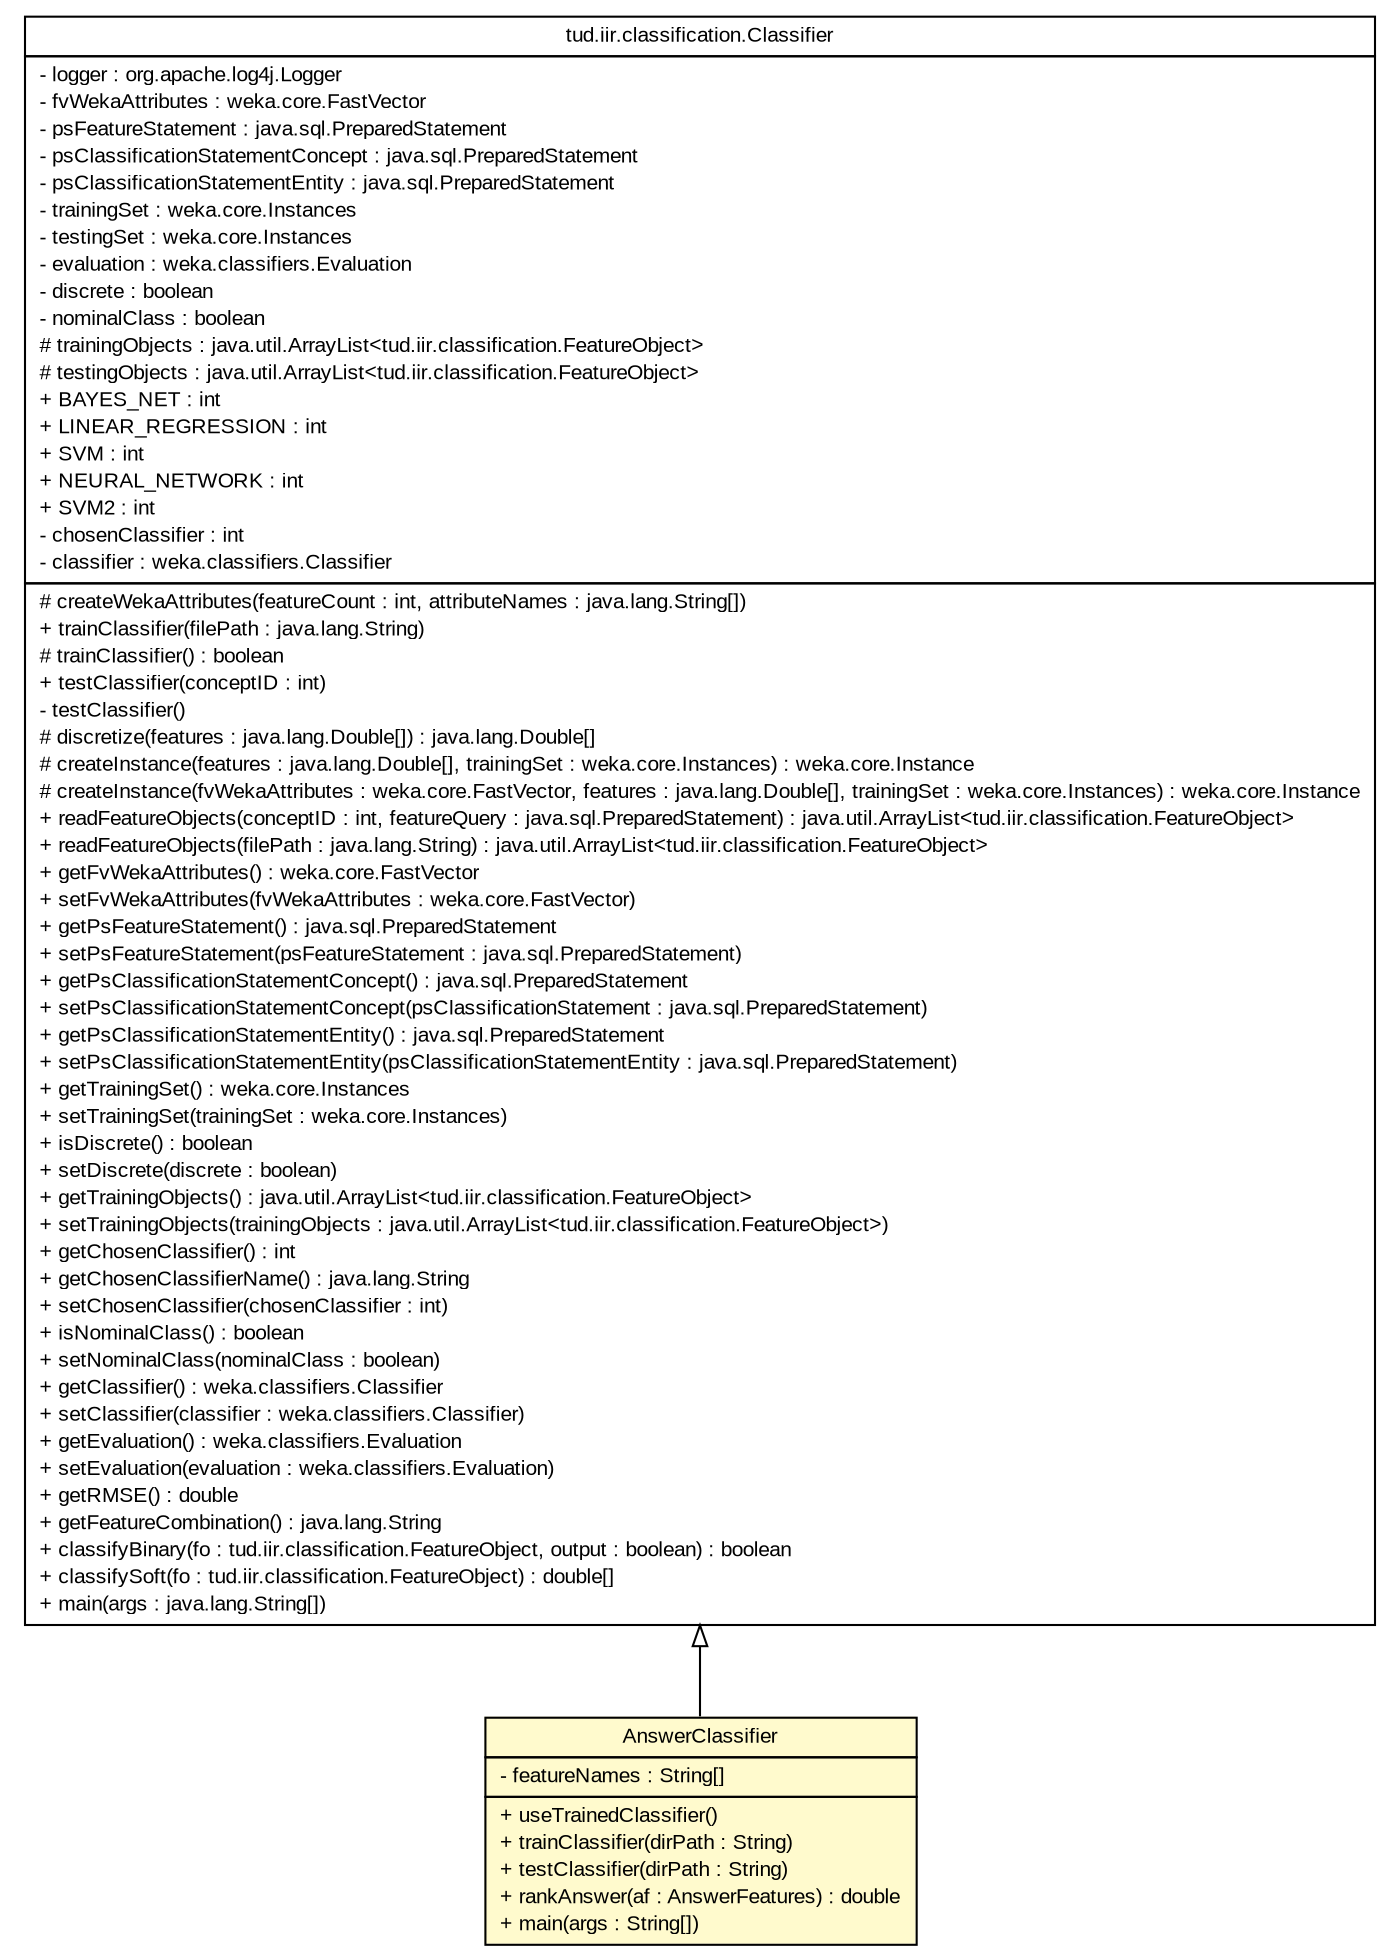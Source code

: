 #!/usr/local/bin/dot
#
# Class diagram 
# Generated by UMLGraph version 5.2 (http://www.umlgraph.org/)
#

digraph G {
	edge [fontname="arial",fontsize=10,labelfontname="arial",labelfontsize=10];
	node [fontname="arial",fontsize=10,shape=plaintext];
	nodesep=0.25;
	ranksep=0.5;
	// tud.iir.classification.Classifier
	c18273 [label=<<table title="tud.iir.classification.Classifier" border="0" cellborder="1" cellspacing="0" cellpadding="2" port="p" href="../Classifier.html">
		<tr><td><table border="0" cellspacing="0" cellpadding="1">
<tr><td align="center" balign="center"> tud.iir.classification.Classifier </td></tr>
		</table></td></tr>
		<tr><td><table border="0" cellspacing="0" cellpadding="1">
<tr><td align="left" balign="left"> - logger : org.apache.log4j.Logger </td></tr>
<tr><td align="left" balign="left"> - fvWekaAttributes : weka.core.FastVector </td></tr>
<tr><td align="left" balign="left"> - psFeatureStatement : java.sql.PreparedStatement </td></tr>
<tr><td align="left" balign="left"> - psClassificationStatementConcept : java.sql.PreparedStatement </td></tr>
<tr><td align="left" balign="left"> - psClassificationStatementEntity : java.sql.PreparedStatement </td></tr>
<tr><td align="left" balign="left"> - trainingSet : weka.core.Instances </td></tr>
<tr><td align="left" balign="left"> - testingSet : weka.core.Instances </td></tr>
<tr><td align="left" balign="left"> - evaluation : weka.classifiers.Evaluation </td></tr>
<tr><td align="left" balign="left"> - discrete : boolean </td></tr>
<tr><td align="left" balign="left"> - nominalClass : boolean </td></tr>
<tr><td align="left" balign="left"> # trainingObjects : java.util.ArrayList&lt;tud.iir.classification.FeatureObject&gt; </td></tr>
<tr><td align="left" balign="left"> # testingObjects : java.util.ArrayList&lt;tud.iir.classification.FeatureObject&gt; </td></tr>
<tr><td align="left" balign="left"> + BAYES_NET : int </td></tr>
<tr><td align="left" balign="left"> + LINEAR_REGRESSION : int </td></tr>
<tr><td align="left" balign="left"> + SVM : int </td></tr>
<tr><td align="left" balign="left"> + NEURAL_NETWORK : int </td></tr>
<tr><td align="left" balign="left"> + SVM2 : int </td></tr>
<tr><td align="left" balign="left"> - chosenClassifier : int </td></tr>
<tr><td align="left" balign="left"> - classifier : weka.classifiers.Classifier </td></tr>
		</table></td></tr>
		<tr><td><table border="0" cellspacing="0" cellpadding="1">
<tr><td align="left" balign="left"> # createWekaAttributes(featureCount : int, attributeNames : java.lang.String[]) </td></tr>
<tr><td align="left" balign="left"> + trainClassifier(filePath : java.lang.String) </td></tr>
<tr><td align="left" balign="left"> # trainClassifier() : boolean </td></tr>
<tr><td align="left" balign="left"> + testClassifier(conceptID : int) </td></tr>
<tr><td align="left" balign="left"> - testClassifier() </td></tr>
<tr><td align="left" balign="left"> # discretize(features : java.lang.Double[]) : java.lang.Double[] </td></tr>
<tr><td align="left" balign="left"> # createInstance(features : java.lang.Double[], trainingSet : weka.core.Instances) : weka.core.Instance </td></tr>
<tr><td align="left" balign="left"> # createInstance(fvWekaAttributes : weka.core.FastVector, features : java.lang.Double[], trainingSet : weka.core.Instances) : weka.core.Instance </td></tr>
<tr><td align="left" balign="left"> + readFeatureObjects(conceptID : int, featureQuery : java.sql.PreparedStatement) : java.util.ArrayList&lt;tud.iir.classification.FeatureObject&gt; </td></tr>
<tr><td align="left" balign="left"> + readFeatureObjects(filePath : java.lang.String) : java.util.ArrayList&lt;tud.iir.classification.FeatureObject&gt; </td></tr>
<tr><td align="left" balign="left"> + getFvWekaAttributes() : weka.core.FastVector </td></tr>
<tr><td align="left" balign="left"> + setFvWekaAttributes(fvWekaAttributes : weka.core.FastVector) </td></tr>
<tr><td align="left" balign="left"> + getPsFeatureStatement() : java.sql.PreparedStatement </td></tr>
<tr><td align="left" balign="left"> + setPsFeatureStatement(psFeatureStatement : java.sql.PreparedStatement) </td></tr>
<tr><td align="left" balign="left"> + getPsClassificationStatementConcept() : java.sql.PreparedStatement </td></tr>
<tr><td align="left" balign="left"> + setPsClassificationStatementConcept(psClassificationStatement : java.sql.PreparedStatement) </td></tr>
<tr><td align="left" balign="left"> + getPsClassificationStatementEntity() : java.sql.PreparedStatement </td></tr>
<tr><td align="left" balign="left"> + setPsClassificationStatementEntity(psClassificationStatementEntity : java.sql.PreparedStatement) </td></tr>
<tr><td align="left" balign="left"> + getTrainingSet() : weka.core.Instances </td></tr>
<tr><td align="left" balign="left"> + setTrainingSet(trainingSet : weka.core.Instances) </td></tr>
<tr><td align="left" balign="left"> + isDiscrete() : boolean </td></tr>
<tr><td align="left" balign="left"> + setDiscrete(discrete : boolean) </td></tr>
<tr><td align="left" balign="left"> + getTrainingObjects() : java.util.ArrayList&lt;tud.iir.classification.FeatureObject&gt; </td></tr>
<tr><td align="left" balign="left"> + setTrainingObjects(trainingObjects : java.util.ArrayList&lt;tud.iir.classification.FeatureObject&gt;) </td></tr>
<tr><td align="left" balign="left"> + getChosenClassifier() : int </td></tr>
<tr><td align="left" balign="left"> + getChosenClassifierName() : java.lang.String </td></tr>
<tr><td align="left" balign="left"> + setChosenClassifier(chosenClassifier : int) </td></tr>
<tr><td align="left" balign="left"> + isNominalClass() : boolean </td></tr>
<tr><td align="left" balign="left"> + setNominalClass(nominalClass : boolean) </td></tr>
<tr><td align="left" balign="left"> + getClassifier() : weka.classifiers.Classifier </td></tr>
<tr><td align="left" balign="left"> + setClassifier(classifier : weka.classifiers.Classifier) </td></tr>
<tr><td align="left" balign="left"> + getEvaluation() : weka.classifiers.Evaluation </td></tr>
<tr><td align="left" balign="left"> + setEvaluation(evaluation : weka.classifiers.Evaluation) </td></tr>
<tr><td align="left" balign="left"> + getRMSE() : double </td></tr>
<tr><td align="left" balign="left"> + getFeatureCombination() : java.lang.String </td></tr>
<tr><td align="left" balign="left"> + classifyBinary(fo : tud.iir.classification.FeatureObject, output : boolean) : boolean </td></tr>
<tr><td align="left" balign="left"> + classifySoft(fo : tud.iir.classification.FeatureObject) : double[] </td></tr>
<tr><td align="left" balign="left"> + main(args : java.lang.String[]) </td></tr>
		</table></td></tr>
		</table>>, fontname="arial", fontcolor="black", fontsize=10.0];
	// tud.iir.classification.qa.AnswerClassifier
	c18312 [label=<<table title="tud.iir.classification.qa.AnswerClassifier" border="0" cellborder="1" cellspacing="0" cellpadding="2" port="p" bgcolor="lemonChiffon" href="./AnswerClassifier.html">
		<tr><td><table border="0" cellspacing="0" cellpadding="1">
<tr><td align="center" balign="center"> AnswerClassifier </td></tr>
		</table></td></tr>
		<tr><td><table border="0" cellspacing="0" cellpadding="1">
<tr><td align="left" balign="left"> - featureNames : String[] </td></tr>
		</table></td></tr>
		<tr><td><table border="0" cellspacing="0" cellpadding="1">
<tr><td align="left" balign="left"> + useTrainedClassifier() </td></tr>
<tr><td align="left" balign="left"> + trainClassifier(dirPath : String) </td></tr>
<tr><td align="left" balign="left"> + testClassifier(dirPath : String) </td></tr>
<tr><td align="left" balign="left"> + rankAnswer(af : AnswerFeatures) : double </td></tr>
<tr><td align="left" balign="left"> + main(args : String[]) </td></tr>
		</table></td></tr>
		</table>>, fontname="arial", fontcolor="black", fontsize=10.0];
	//tud.iir.classification.qa.AnswerClassifier extends tud.iir.classification.Classifier
	c18273:p -> c18312:p [dir=back,arrowtail=empty];
}

